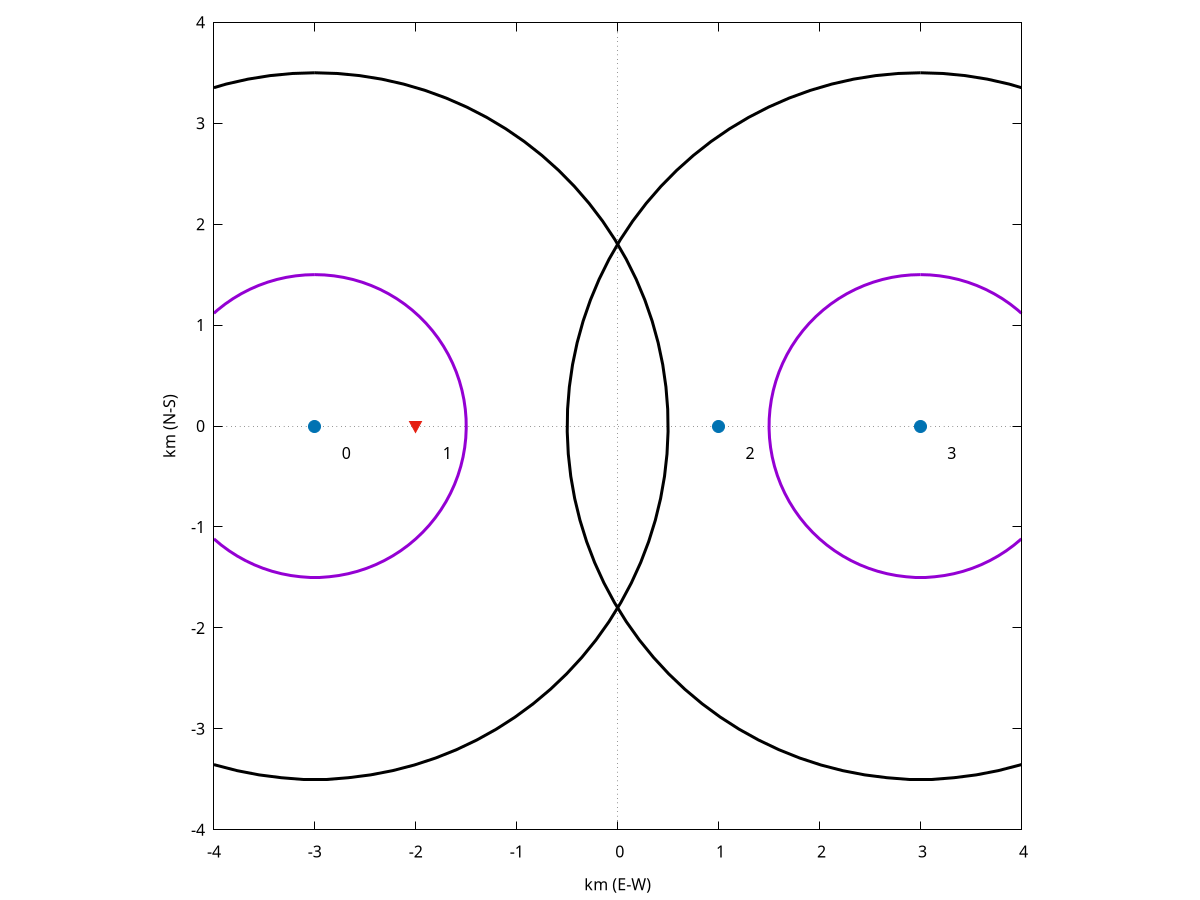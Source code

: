 set encoding iso_8859_1
set xrange [-4:4]
set yrange [-4:4]
set size square
set xlabel "km (E-W)"
set ylabel "km (N-S)"
set arrow from -4,0 to 4,0 nohead lt 0
set arrow from 0,-4 to 0,4 nohead lt 0
set label "0" at -2.73333,-0.266667 left
set label "1" at -1.73333,-0.266667 left
set label "2" at 1.26667,-0.266667 left
set label "3" at 3.26667,-0.266667 left
set parametric
plot [0:2*pi] 1.5*sin(t)-3,1.5*cos(t) notitle w l lt 1 lw 3,\
 1.5*sin(t)+3,1.5*cos(t) notitle w l lt 1 lw 3,\
 3.5*sin(t)-3,3.5*cos(t) notitle w l lt 8 lw 3,\
 3.5*sin(t)+3,3.5*cos(t) notitle w l lt 8 lw 3,\
 '-' notitle w p lt 6 pt 7 ps 2, \
 '-' notitle w p lt 7 pt 71 ps 2, \
 '-' notitle w p lt 6 pt 7 ps 2, \
 '-' notitle w p lt 6 pt 7 ps 2
-3 0
e
-2 0
e
1 0
e
3 0
e
